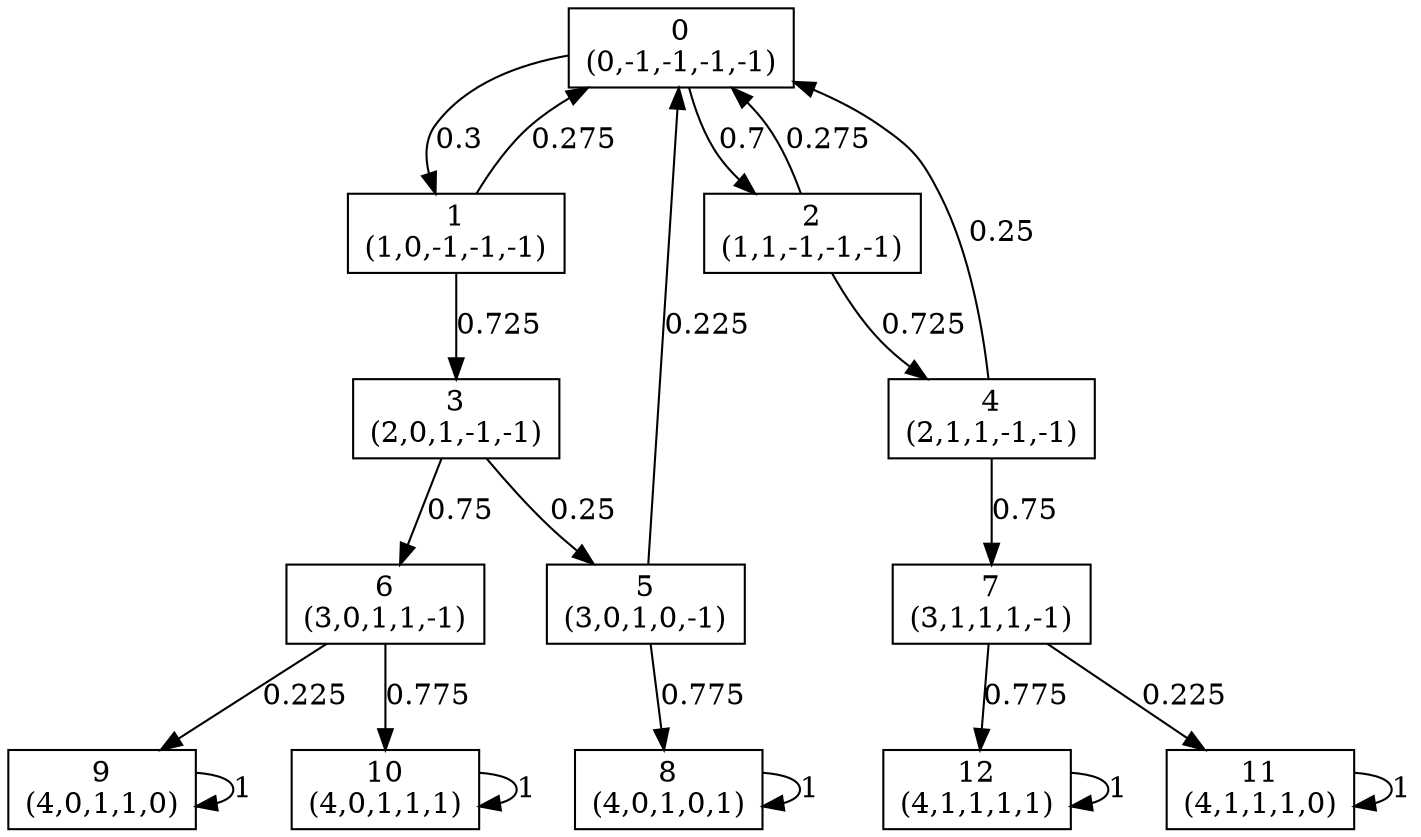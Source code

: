 digraph P {
node [shape=box];
0 -> 1 [ label="0.3" ];
0 -> 2 [ label="0.7" ];
1 -> 0 [ label="0.275" ];
1 -> 3 [ label="0.725" ];
2 -> 0 [ label="0.275" ];
2 -> 4 [ label="0.725" ];
3 -> 5 [ label="0.25" ];
3 -> 6 [ label="0.75" ];
4 -> 0 [ label="0.25" ];
4 -> 7 [ label="0.75" ];
5 -> 0 [ label="0.225" ];
5 -> 8 [ label="0.775" ];
6 -> 9 [ label="0.225" ];
6 -> 10 [ label="0.775" ];
7 -> 11 [ label="0.225" ];
7 -> 12 [ label="0.775" ];
8 -> 8 [ label="1" ];
9 -> 9 [ label="1" ];
10 -> 10 [ label="1" ];
11 -> 11 [ label="1" ];
12 -> 12 [ label="1" ];
0 [label="0\n(0,-1,-1,-1,-1)"];
1 [label="1\n(1,0,-1,-1,-1)"];
2 [label="2\n(1,1,-1,-1,-1)"];
3 [label="3\n(2,0,1,-1,-1)"];
4 [label="4\n(2,1,1,-1,-1)"];
5 [label="5\n(3,0,1,0,-1)"];
6 [label="6\n(3,0,1,1,-1)"];
7 [label="7\n(3,1,1,1,-1)"];
8 [label="8\n(4,0,1,0,1)"];
9 [label="9\n(4,0,1,1,0)"];
10 [label="10\n(4,0,1,1,1)"];
11 [label="11\n(4,1,1,1,0)"];
12 [label="12\n(4,1,1,1,1)"];
}
